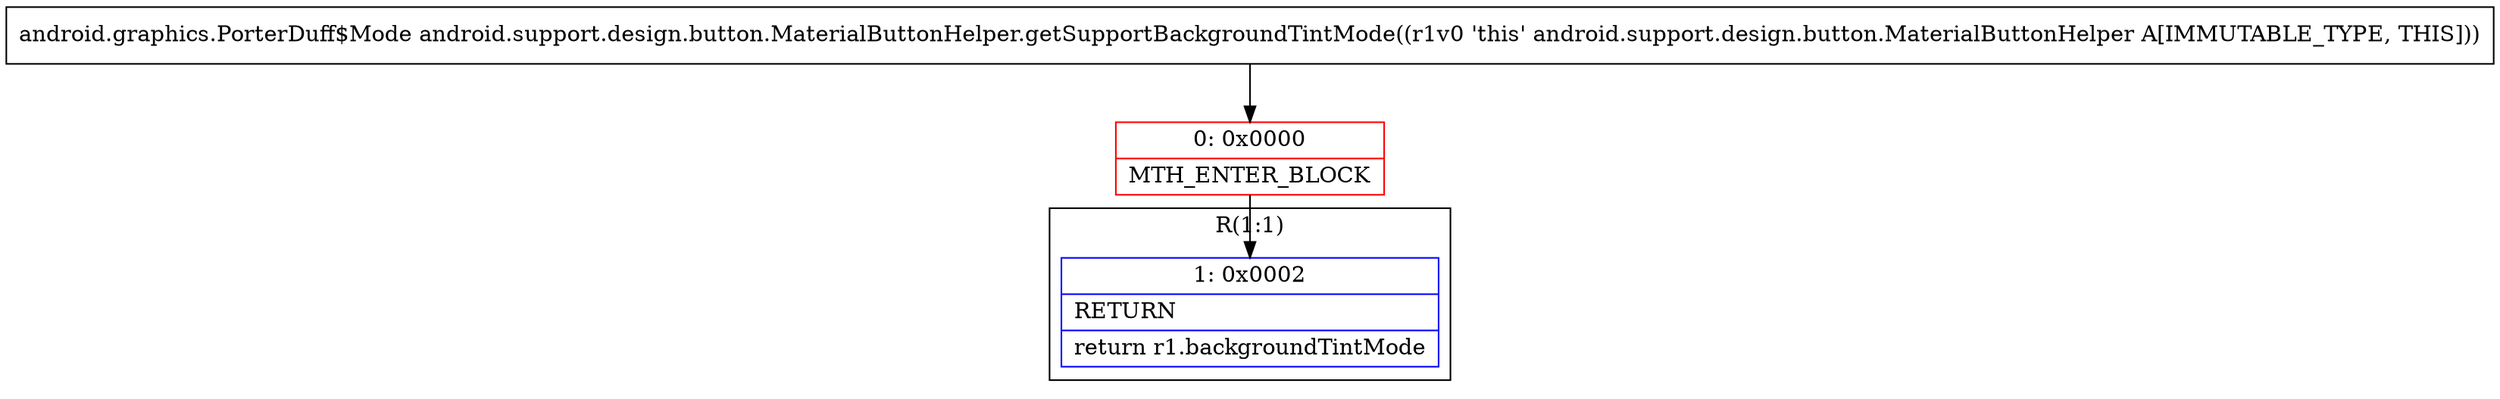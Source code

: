 digraph "CFG forandroid.support.design.button.MaterialButtonHelper.getSupportBackgroundTintMode()Landroid\/graphics\/PorterDuff$Mode;" {
subgraph cluster_Region_1422452607 {
label = "R(1:1)";
node [shape=record,color=blue];
Node_1 [shape=record,label="{1\:\ 0x0002|RETURN\l|return r1.backgroundTintMode\l}"];
}
Node_0 [shape=record,color=red,label="{0\:\ 0x0000|MTH_ENTER_BLOCK\l}"];
MethodNode[shape=record,label="{android.graphics.PorterDuff$Mode android.support.design.button.MaterialButtonHelper.getSupportBackgroundTintMode((r1v0 'this' android.support.design.button.MaterialButtonHelper A[IMMUTABLE_TYPE, THIS])) }"];
MethodNode -> Node_0;
Node_0 -> Node_1;
}

